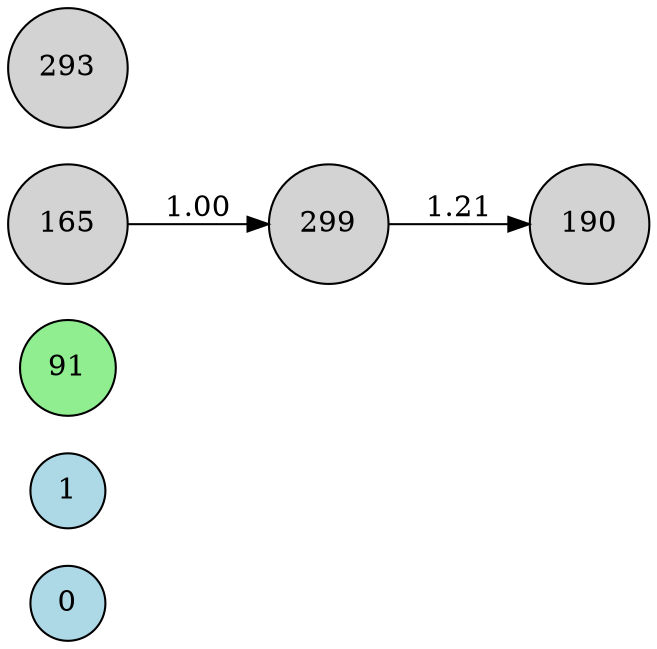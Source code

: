 digraph neat {
  rankdir=LR;
  node [shape=circle];
  node0 [label="0", style=filled, fillcolor=lightblue];
  node1 [label="1", style=filled, fillcolor=lightblue];
  node91 [label="91", style=filled, fillcolor=lightgreen];
  node165 [label="165", style=filled, fillcolor=lightgray];
  node190 [label="190", style=filled, fillcolor=lightgray];
  node293 [label="293", style=filled, fillcolor=lightgray];
  node299 [label="299", style=filled, fillcolor=lightgray];
  node165 -> node299 [label="1.00"];
  node299 -> node190 [label="1.21"];
}

